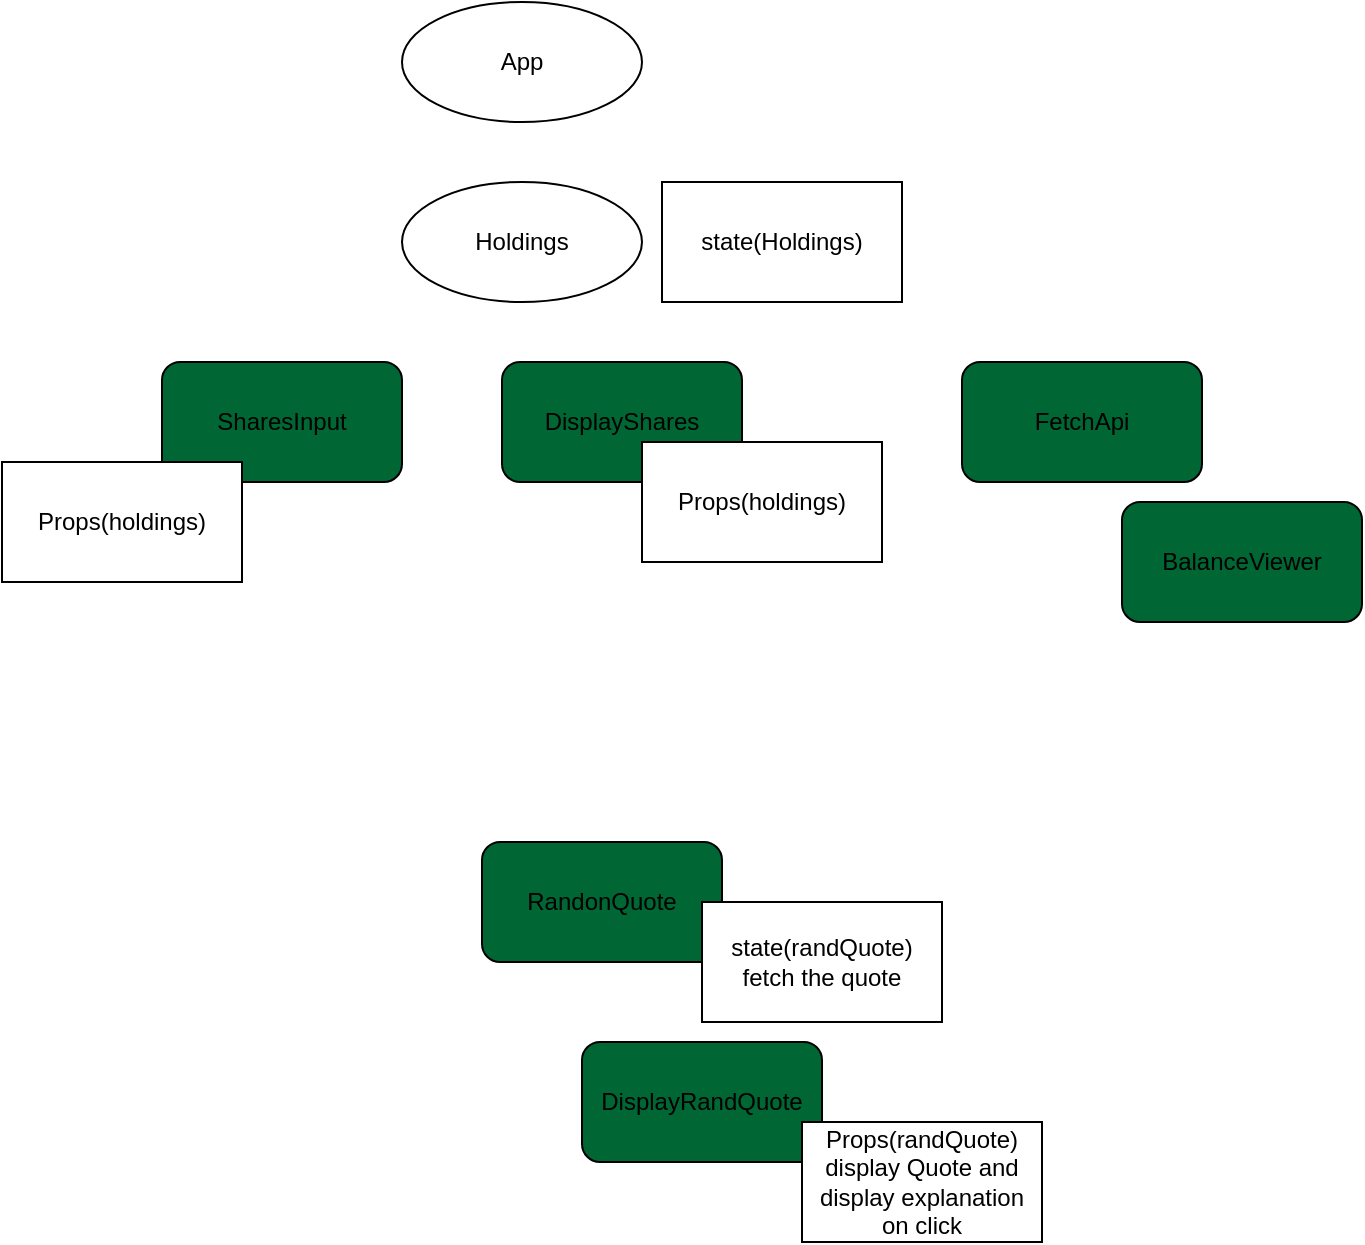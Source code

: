 <mxfile>
    <diagram id="4bCzntqv7CN2mTMfd7hP" name="Page-1">
        <mxGraphModel dx="1411" dy="567" grid="1" gridSize="10" guides="1" tooltips="1" connect="1" arrows="1" fold="1" page="1" pageScale="1" pageWidth="850" pageHeight="1100" math="0" shadow="0">
            <root>
                <mxCell id="0"/>
                <mxCell id="1" parent="0"/>
                <mxCell id="2" value="App" style="ellipse;whiteSpace=wrap;html=1;" parent="1" vertex="1">
                    <mxGeometry x="200" y="10" width="120" height="60" as="geometry"/>
                </mxCell>
                <mxCell id="3" value="SharesInput" style="rounded=1;whiteSpace=wrap;html=1;fillColor=#006633;" parent="1" vertex="1">
                    <mxGeometry x="80" y="190" width="120" height="60" as="geometry"/>
                </mxCell>
                <mxCell id="6" value="BalanceViewer" style="rounded=1;whiteSpace=wrap;html=1;fillColor=#006633;" parent="1" vertex="1">
                    <mxGeometry x="560" y="260" width="120" height="60" as="geometry"/>
                </mxCell>
                <mxCell id="8" value="Holdings" style="ellipse;whiteSpace=wrap;html=1;" parent="1" vertex="1">
                    <mxGeometry x="200" y="100" width="120" height="60" as="geometry"/>
                </mxCell>
                <mxCell id="11" value="DisplayShares" style="rounded=1;whiteSpace=wrap;html=1;fillColor=#006633;" parent="1" vertex="1">
                    <mxGeometry x="250" y="190" width="120" height="60" as="geometry"/>
                </mxCell>
                <mxCell id="13" value="RandonQuote" style="rounded=1;whiteSpace=wrap;html=1;fillColor=#006633;" parent="1" vertex="1">
                    <mxGeometry x="240" y="430" width="120" height="60" as="geometry"/>
                </mxCell>
                <mxCell id="14" value="Props(holdings)" style="whiteSpace=wrap;html=1;" parent="1" vertex="1">
                    <mxGeometry x="320" y="230" width="120" height="60" as="geometry"/>
                </mxCell>
                <mxCell id="15" value="state(Holdings)" style="whiteSpace=wrap;html=1;" parent="1" vertex="1">
                    <mxGeometry x="330" y="100" width="120" height="60" as="geometry"/>
                </mxCell>
                <mxCell id="16" value="Props(holdings)" style="whiteSpace=wrap;html=1;" parent="1" vertex="1">
                    <mxGeometry y="240" width="120" height="60" as="geometry"/>
                </mxCell>
                <mxCell id="17" value="FetchApi" style="rounded=1;whiteSpace=wrap;html=1;fillColor=#006633;" parent="1" vertex="1">
                    <mxGeometry x="480" y="190" width="120" height="60" as="geometry"/>
                </mxCell>
                <mxCell id="18" value="DisplayRandQuote" style="rounded=1;whiteSpace=wrap;html=1;fillColor=#006633;" vertex="1" parent="1">
                    <mxGeometry x="290" y="530" width="120" height="60" as="geometry"/>
                </mxCell>
                <mxCell id="19" value="state(randQuote)&lt;br&gt;fetch the quote" style="whiteSpace=wrap;html=1;" vertex="1" parent="1">
                    <mxGeometry x="350" y="460" width="120" height="60" as="geometry"/>
                </mxCell>
                <mxCell id="20" value="Props(randQuote)&lt;br&gt;display Quote and display explanation on click" style="whiteSpace=wrap;html=1;" vertex="1" parent="1">
                    <mxGeometry x="400" y="570" width="120" height="60" as="geometry"/>
                </mxCell>
            </root>
        </mxGraphModel>
    </diagram>
</mxfile>